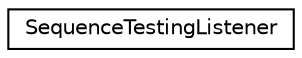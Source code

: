 digraph "类继承关系图"
{
  edge [fontname="Helvetica",fontsize="10",labelfontname="Helvetica",labelfontsize="10"];
  node [fontname="Helvetica",fontsize="10",shape=record];
  rankdir="LR";
  Node0 [label="SequenceTestingListener",height=0.2,width=0.4,color="black", fillcolor="white", style="filled",URL="$class_sequence_testing_listener.html"];
}
